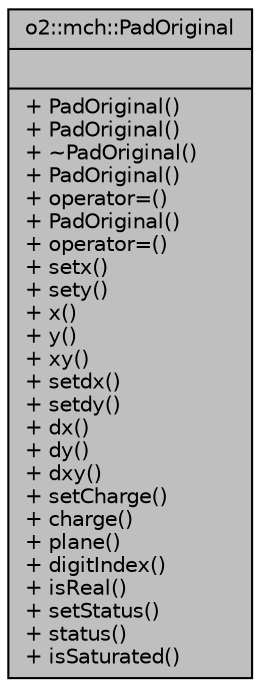 digraph "o2::mch::PadOriginal"
{
 // INTERACTIVE_SVG=YES
  bgcolor="transparent";
  edge [fontname="Helvetica",fontsize="10",labelfontname="Helvetica",labelfontsize="10"];
  node [fontname="Helvetica",fontsize="10",shape=record];
  Node1 [label="{o2::mch::PadOriginal\n||+ PadOriginal()\l+ PadOriginal()\l+ ~PadOriginal()\l+ PadOriginal()\l+ operator=()\l+ PadOriginal()\l+ operator=()\l+ setx()\l+ sety()\l+ x()\l+ y()\l+ xy()\l+ setdx()\l+ setdy()\l+ dx()\l+ dy()\l+ dxy()\l+ setCharge()\l+ charge()\l+ plane()\l+ digitIndex()\l+ isReal()\l+ setStatus()\l+ status()\l+ isSaturated()\l}",height=0.2,width=0.4,color="black", fillcolor="grey75", style="filled", fontcolor="black"];
}
